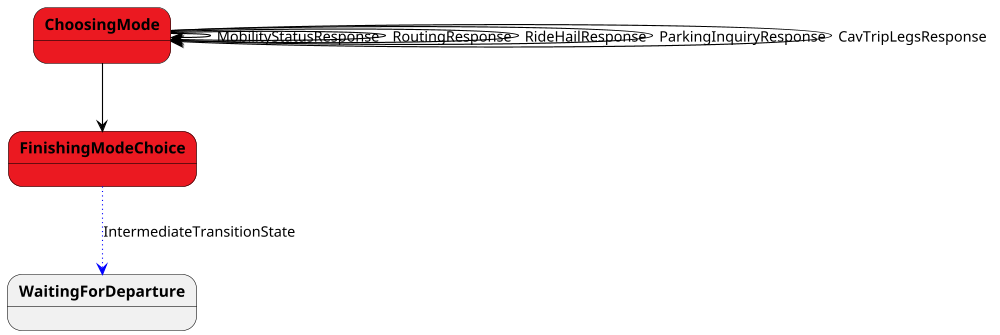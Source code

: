 @startuml

scale 1000 width
skinparam stateBorderColor #black
skinparam stateFontStyle bold
skinparam arrowColor #black

' BeamAgent: States '
state ChoosingMode #eb1921

state FinishingModeChoice #eb1921

'Transition State'

FinishingModeChoice -[#blue,dotted]-> WaitingForDeparture : IntermediateTransitionState
ChoosingMode --> ChoosingMode : MobilityStatusResponse
ChoosingMode --> ChoosingMode : RoutingResponse
ChoosingMode --> ChoosingMode : RideHailResponse
ChoosingMode --> ChoosingMode : ParkingInquiryResponse
ChoosingMode --> ChoosingMode : CavTripLegsResponse
ChoosingMode --> FinishingModeChoice


@enduml